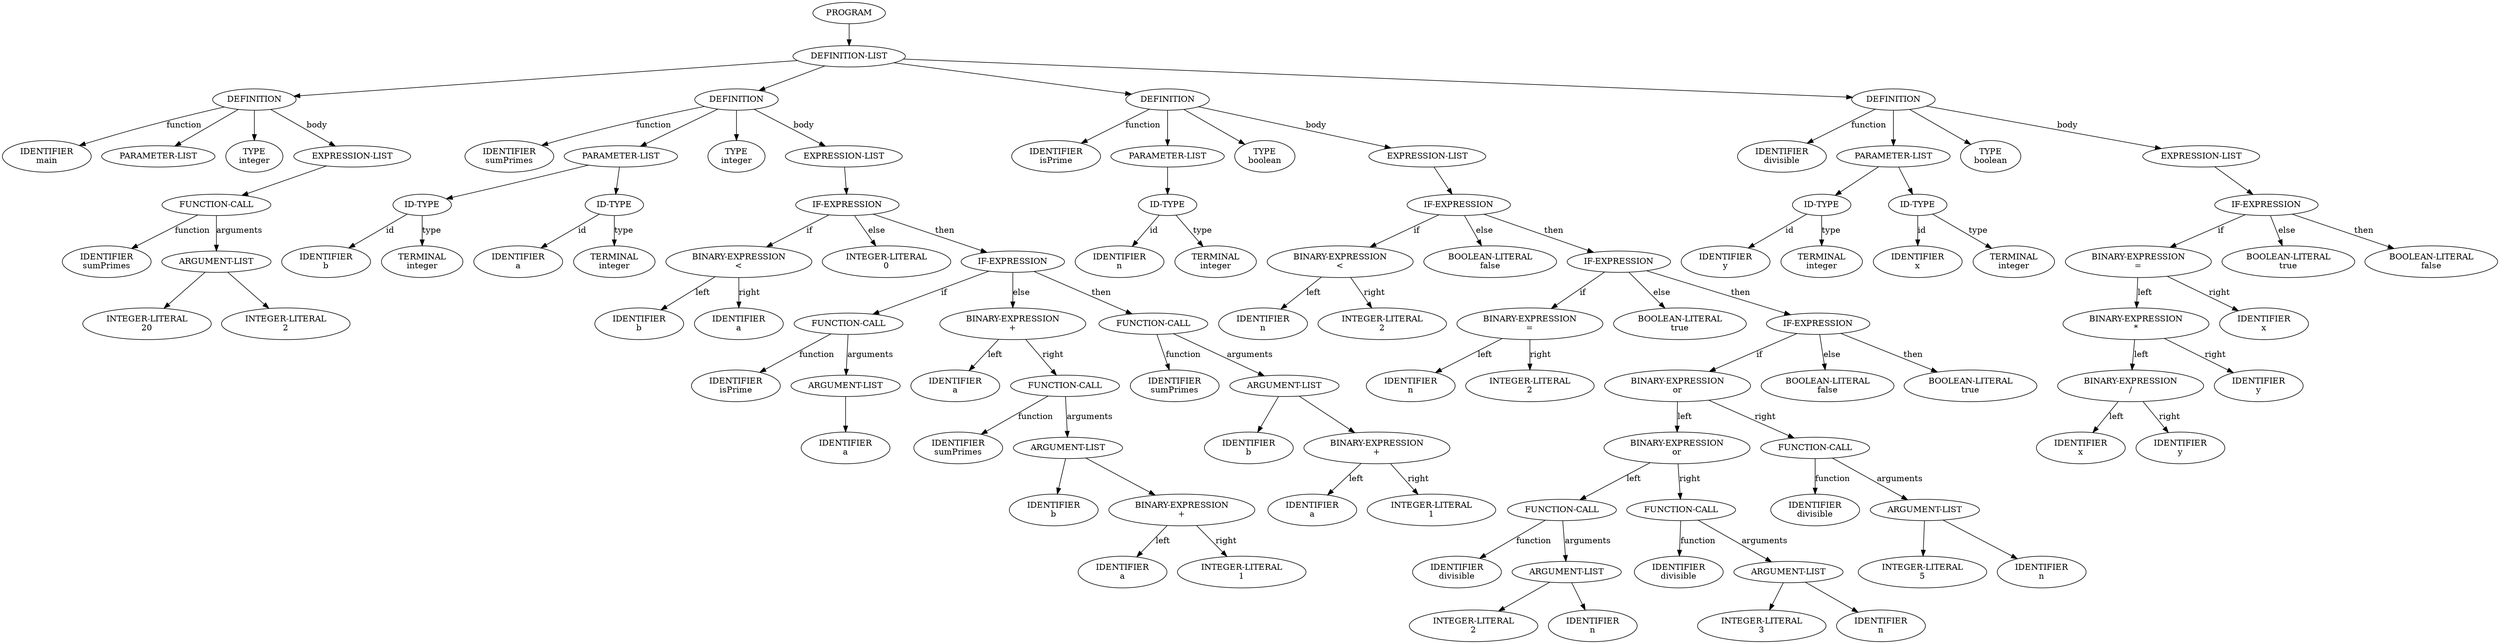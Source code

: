digraph AST {
node0 [label="PROGRAM"]
node1 [label="DEFINITION-LIST"]
node2 [label="DEFINITION"]
node3 [label="IDENTIFIER\nmain"]
node4 [label="PARAMETER-LIST"]
node5 [label="TYPE\ninteger"]
node6 [label="EXPRESSION-LIST"]
node7 [label="FUNCTION-CALL"]
node8 [label="IDENTIFIER\nsumPrimes"]
node9 [label="ARGUMENT-LIST"]
node10 [label="INTEGER-LITERAL\n20"]
node11 [label="INTEGER-LITERAL\n2"]
node12 [label="DEFINITION"]
node13 [label="IDENTIFIER\nsumPrimes"]
node14 [label="PARAMETER-LIST"]
node15 [label="ID-TYPE"]
node16 [label="IDENTIFIER\nb"]
node17 [label="TERMINAL\ninteger"]
node18 [label="ID-TYPE"]
node19 [label="IDENTIFIER\na"]
node20 [label="TERMINAL\ninteger"]
node21 [label="TYPE\ninteger"]
node22 [label="EXPRESSION-LIST"]
node23 [label="IF-EXPRESSION"]
node24 [label="BINARY-EXPRESSION\n<"]
node25 [label="IDENTIFIER\nb"]
node26 [label="IDENTIFIER\na"]
node27 [label="INTEGER-LITERAL\n0"]
node28 [label="IF-EXPRESSION"]
node29 [label="FUNCTION-CALL"]
node30 [label="IDENTIFIER\nisPrime"]
node31 [label="ARGUMENT-LIST"]
node32 [label="IDENTIFIER\na"]
node33 [label="BINARY-EXPRESSION\n+"]
node34 [label="IDENTIFIER\na"]
node35 [label="FUNCTION-CALL"]
node36 [label="IDENTIFIER\nsumPrimes"]
node37 [label="ARGUMENT-LIST"]
node38 [label="IDENTIFIER\nb"]
node39 [label="BINARY-EXPRESSION\n+"]
node40 [label="IDENTIFIER\na"]
node41 [label="INTEGER-LITERAL\n1"]
node42 [label="FUNCTION-CALL"]
node43 [label="IDENTIFIER\nsumPrimes"]
node44 [label="ARGUMENT-LIST"]
node45 [label="IDENTIFIER\nb"]
node46 [label="BINARY-EXPRESSION\n+"]
node47 [label="IDENTIFIER\na"]
node48 [label="INTEGER-LITERAL\n1"]
node49 [label="DEFINITION"]
node50 [label="IDENTIFIER\nisPrime"]
node51 [label="PARAMETER-LIST"]
node52 [label="ID-TYPE"]
node53 [label="IDENTIFIER\nn"]
node54 [label="TERMINAL\ninteger"]
node55 [label="TYPE\nboolean"]
node56 [label="EXPRESSION-LIST"]
node57 [label="IF-EXPRESSION"]
node58 [label="BINARY-EXPRESSION\n<"]
node59 [label="IDENTIFIER\nn"]
node60 [label="INTEGER-LITERAL\n2"]
node61 [label="BOOLEAN-LITERAL\nfalse"]
node62 [label="IF-EXPRESSION"]
node63 [label="BINARY-EXPRESSION\n="]
node64 [label="IDENTIFIER\nn"]
node65 [label="INTEGER-LITERAL\n2"]
node66 [label="BOOLEAN-LITERAL\ntrue"]
node67 [label="IF-EXPRESSION"]
node68 [label="BINARY-EXPRESSION\nor"]
node69 [label="BINARY-EXPRESSION\nor"]
node70 [label="FUNCTION-CALL"]
node71 [label="IDENTIFIER\ndivisible"]
node72 [label="ARGUMENT-LIST"]
node73 [label="INTEGER-LITERAL\n2"]
node74 [label="IDENTIFIER\nn"]
node75 [label="FUNCTION-CALL"]
node76 [label="IDENTIFIER\ndivisible"]
node77 [label="ARGUMENT-LIST"]
node78 [label="INTEGER-LITERAL\n3"]
node79 [label="IDENTIFIER\nn"]
node80 [label="FUNCTION-CALL"]
node81 [label="IDENTIFIER\ndivisible"]
node82 [label="ARGUMENT-LIST"]
node83 [label="INTEGER-LITERAL\n5"]
node84 [label="IDENTIFIER\nn"]
node85 [label="BOOLEAN-LITERAL\nfalse"]
node86 [label="BOOLEAN-LITERAL\ntrue"]
node87 [label="DEFINITION"]
node88 [label="IDENTIFIER\ndivisible"]
node89 [label="PARAMETER-LIST"]
node90 [label="ID-TYPE"]
node91 [label="IDENTIFIER\ny"]
node92 [label="TERMINAL\ninteger"]
node93 [label="ID-TYPE"]
node94 [label="IDENTIFIER\nx"]
node95 [label="TERMINAL\ninteger"]
node96 [label="TYPE\nboolean"]
node97 [label="EXPRESSION-LIST"]
node98 [label="IF-EXPRESSION"]
node99 [label="BINARY-EXPRESSION\n="]
node100 [label="BINARY-EXPRESSION\n*"]
node101 [label="BINARY-EXPRESSION\n/"]
node102 [label="IDENTIFIER\nx"]
node103 [label="IDENTIFIER\ny"]
node104 [label="IDENTIFIER\ny"]
node105 [label="IDENTIFIER\nx"]
node106 [label="BOOLEAN-LITERAL\ntrue"]
node107 [label="BOOLEAN-LITERAL\nfalse"]
node2 -> node3 [label="function"]
node2 -> node4
node2 -> node5
node7 -> node8 [label="function"]
node9 -> node10
node9 -> node11
node7 -> node9 [label="arguments"]
node6 -> node7
node2 -> node6 [label="body"]
node1 -> node2
node12 -> node13 [label="function"]
node15 -> node16 [label="id"]
node15 -> node17 [label="type"]
node14 -> node15
node18 -> node19 [label="id"]
node18 -> node20 [label="type"]
node14 -> node18
node12 -> node14
node12 -> node21
node24 -> node25 [label="left"]
node24 -> node26 [label="right"]
node23 -> node24 [label="if"]
node23 -> node27 [label="else"]
node29 -> node30 [label="function"]
node31 -> node32
node29 -> node31 [label="arguments"]
node28 -> node29 [label="if"]
node33 -> node34 [label="left"]
node35 -> node36 [label="function"]
node37 -> node38
node39 -> node40 [label="left"]
node39 -> node41 [label="right"]
node37 -> node39
node35 -> node37 [label="arguments"]
node33 -> node35 [label="right"]
node28 -> node33 [label="else"]
node42 -> node43 [label="function"]
node44 -> node45
node46 -> node47 [label="left"]
node46 -> node48 [label="right"]
node44 -> node46
node42 -> node44 [label="arguments"]
node28 -> node42 [label="then"]
node23 -> node28 [label="then"]
node22 -> node23
node12 -> node22 [label="body"]
node1 -> node12
node49 -> node50 [label="function"]
node52 -> node53 [label="id"]
node52 -> node54 [label="type"]
node51 -> node52
node49 -> node51
node49 -> node55
node58 -> node59 [label="left"]
node58 -> node60 [label="right"]
node57 -> node58 [label="if"]
node57 -> node61 [label="else"]
node63 -> node64 [label="left"]
node63 -> node65 [label="right"]
node62 -> node63 [label="if"]
node62 -> node66 [label="else"]
node70 -> node71 [label="function"]
node72 -> node73
node72 -> node74
node70 -> node72 [label="arguments"]
node69 -> node70 [label="left"]
node75 -> node76 [label="function"]
node77 -> node78
node77 -> node79
node75 -> node77 [label="arguments"]
node69 -> node75 [label="right"]
node68 -> node69 [label="left"]
node80 -> node81 [label="function"]
node82 -> node83
node82 -> node84
node80 -> node82 [label="arguments"]
node68 -> node80 [label="right"]
node67 -> node68 [label="if"]
node67 -> node85 [label="else"]
node67 -> node86 [label="then"]
node62 -> node67 [label="then"]
node57 -> node62 [label="then"]
node56 -> node57
node49 -> node56 [label="body"]
node1 -> node49
node87 -> node88 [label="function"]
node90 -> node91 [label="id"]
node90 -> node92 [label="type"]
node89 -> node90
node93 -> node94 [label="id"]
node93 -> node95 [label="type"]
node89 -> node93
node87 -> node89
node87 -> node96
node101 -> node102 [label="left"]
node101 -> node103 [label="right"]
node100 -> node101 [label="left"]
node100 -> node104 [label="right"]
node99 -> node100 [label="left"]
node99 -> node105 [label="right"]
node98 -> node99 [label="if"]
node98 -> node106 [label="else"]
node98 -> node107 [label="then"]
node97 -> node98
node87 -> node97 [label="body"]
node1 -> node87
node0 -> node1
}
